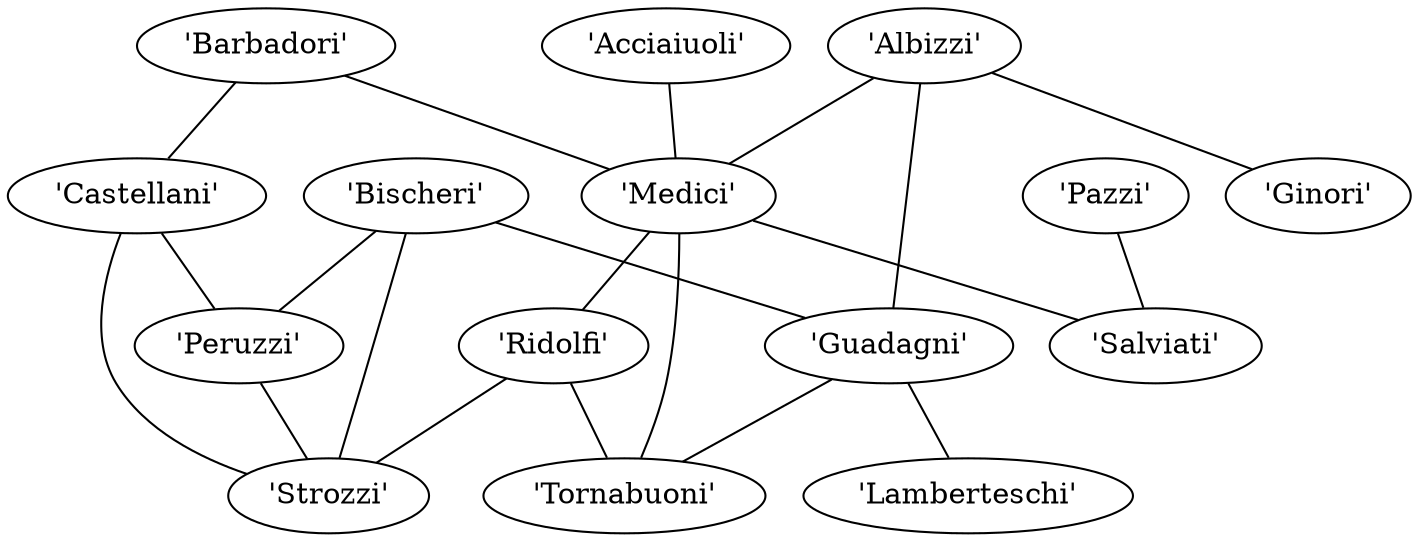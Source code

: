 strict graph {
    "'Albizzi'"
    "'Peruzzi'"
    "'Medici'"
    "'Tornabuoni'"
    "'Ginori'"
    "'Ridolfi'"
    "'Guadagni'"
    "'Bischeri'"
    "'Pazzi'"
    "'Barbadori'"
    "'Strozzi'"
    "'Lamberteschi'"
    "'Salviati'"
    "'Acciaiuoli'"
    "'Castellani'"
    "'Albizzi'" -- "'Medici'" [weight=1]
    "'Albizzi'" -- "'Ginori'" [weight=1]
    "'Albizzi'" -- "'Guadagni'" [weight=1]
    "'Peruzzi'" -- "'Strozzi'" [weight=1]
    "'Medici'" -- "'Tornabuoni'" [weight=1]
    "'Medici'" -- "'Ridolfi'" [weight=1]
    "'Medici'" -- "'Salviati'" [weight=1]
    "'Ridolfi'" -- "'Tornabuoni'" [weight=1]
    "'Ridolfi'" -- "'Strozzi'" [weight=1]
    "'Guadagni'" -- "'Tornabuoni'" [weight=1]
    "'Guadagni'" -- "'Lamberteschi'" [weight=1]
    "'Bischeri'" -- "'Peruzzi'" [weight=1]
    "'Bischeri'" -- "'Guadagni'" [weight=1]
    "'Bischeri'" -- "'Strozzi'" [weight=1]
    "'Pazzi'" -- "'Salviati'" [weight=1]
    "'Barbadori'" -- "'Medici'" [weight=1]
    "'Barbadori'" -- "'Castellani'" [weight=1]
    "'Acciaiuoli'" -- "'Medici'" [weight=1]
    "'Castellani'" -- "'Peruzzi'" [weight=1]
    "'Castellani'" -- "'Strozzi'" [weight=1]
}
